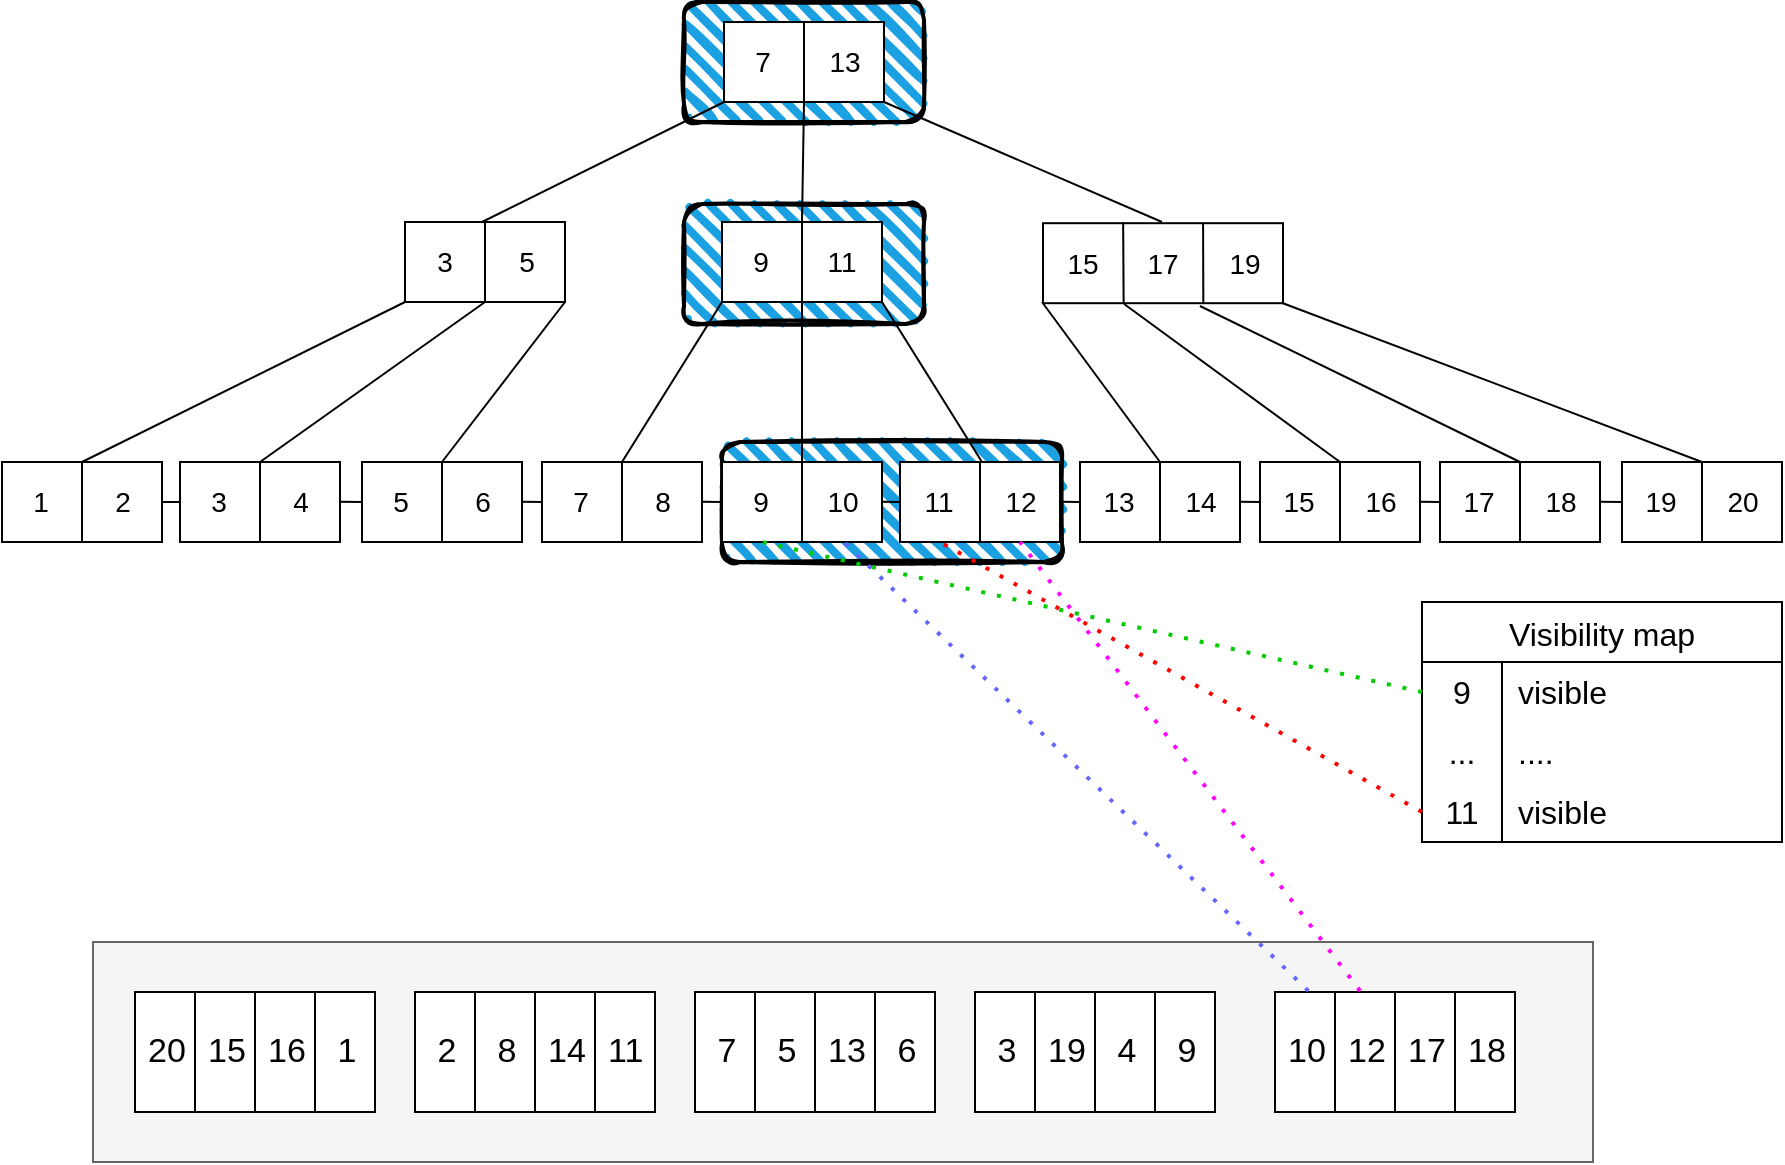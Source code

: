 <mxfile version="23.0.2" type="device">
  <diagram name="Page-1" id="0PHCMKjpyud3KAjEsfLB">
    <mxGraphModel dx="1188" dy="732" grid="1" gridSize="10" guides="1" tooltips="1" connect="1" arrows="1" fold="1" page="0" pageScale="1" pageWidth="827" pageHeight="1169" math="0" shadow="0">
      <root>
        <mxCell id="0" />
        <mxCell id="1" parent="0" />
        <mxCell id="bgvol3_OqY5FeR9LOVzj-3" value="" style="rounded=1;whiteSpace=wrap;html=1;strokeWidth=2;fillWeight=4;hachureGap=8;hachureAngle=45;fillColor=#1ba1e2;sketch=1;" vertex="1" parent="1">
          <mxGeometry x="360" y="250" width="170" height="60" as="geometry" />
        </mxCell>
        <mxCell id="bgvol3_OqY5FeR9LOVzj-2" value="" style="rounded=1;whiteSpace=wrap;html=1;strokeWidth=2;fillWeight=4;hachureGap=8;hachureAngle=45;fillColor=#1ba1e2;sketch=1;" vertex="1" parent="1">
          <mxGeometry x="341" y="131" width="120" height="60" as="geometry" />
        </mxCell>
        <mxCell id="bgvol3_OqY5FeR9LOVzj-1" value="" style="rounded=1;whiteSpace=wrap;html=1;strokeWidth=2;fillWeight=4;hachureGap=8;hachureAngle=45;fillColor=#1ba1e2;sketch=1;" vertex="1" parent="1">
          <mxGeometry x="341" y="30" width="120" height="60" as="geometry" />
        </mxCell>
        <mxCell id="qExTj2zVySwOXJWGo6M_-68" value="" style="rounded=0;whiteSpace=wrap;html=1;fillColor=#f5f5f5;fontColor=#333333;strokeColor=#666666;gradientColor=none;" parent="1" vertex="1">
          <mxGeometry x="45.5" y="500" width="750" height="110" as="geometry" />
        </mxCell>
        <mxCell id="qExTj2zVySwOXJWGo6M_-69" value="" style="rounded=0;whiteSpace=wrap;html=1;" parent="1" vertex="1">
          <mxGeometry x="66.5" y="525" width="120" height="60" as="geometry" />
        </mxCell>
        <mxCell id="qExTj2zVySwOXJWGo6M_-70" value="" style="endArrow=none;html=1;rounded=0;entryX=0.25;entryY=0;entryDx=0;entryDy=0;exitX=0.25;exitY=1;exitDx=0;exitDy=0;" parent="1" source="qExTj2zVySwOXJWGo6M_-69" target="qExTj2zVySwOXJWGo6M_-69" edge="1">
          <mxGeometry width="50" height="50" relative="1" as="geometry">
            <mxPoint x="326.5" y="555" as="sourcePoint" />
            <mxPoint x="376.5" y="505" as="targetPoint" />
          </mxGeometry>
        </mxCell>
        <mxCell id="qExTj2zVySwOXJWGo6M_-71" value="" style="endArrow=none;html=1;rounded=0;entryX=0.5;entryY=0;entryDx=0;entryDy=0;exitX=0.5;exitY=1;exitDx=0;exitDy=0;" parent="1" source="qExTj2zVySwOXJWGo6M_-69" target="qExTj2zVySwOXJWGo6M_-69" edge="1">
          <mxGeometry width="50" height="50" relative="1" as="geometry">
            <mxPoint x="106.5" y="595" as="sourcePoint" />
            <mxPoint x="106.5" y="535" as="targetPoint" />
            <Array as="points">
              <mxPoint x="126.5" y="555" />
            </Array>
          </mxGeometry>
        </mxCell>
        <mxCell id="qExTj2zVySwOXJWGo6M_-72" value="" style="endArrow=none;html=1;rounded=0;entryX=0.75;entryY=0;entryDx=0;entryDy=0;exitX=0.75;exitY=1;exitDx=0;exitDy=0;" parent="1" source="qExTj2zVySwOXJWGo6M_-69" target="qExTj2zVySwOXJWGo6M_-69" edge="1">
          <mxGeometry width="50" height="50" relative="1" as="geometry">
            <mxPoint x="326.5" y="555" as="sourcePoint" />
            <mxPoint x="376.5" y="505" as="targetPoint" />
          </mxGeometry>
        </mxCell>
        <mxCell id="qExTj2zVySwOXJWGo6M_-73" value="20" style="text;strokeColor=none;fillColor=none;align=left;verticalAlign=middle;spacingLeft=4;spacingRight=4;overflow=hidden;points=[[0,0.5],[1,0.5]];portConstraint=eastwest;rotatable=0;whiteSpace=wrap;html=1;fontSize=17;" parent="1" vertex="1">
          <mxGeometry x="66.5" y="530" width="30" height="50" as="geometry" />
        </mxCell>
        <mxCell id="qExTj2zVySwOXJWGo6M_-74" value="15" style="text;strokeColor=none;fillColor=none;align=left;verticalAlign=middle;spacingLeft=4;spacingRight=4;overflow=hidden;points=[[0,0.5],[1,0.5]];portConstraint=eastwest;rotatable=0;whiteSpace=wrap;html=1;fontSize=17;" parent="1" vertex="1">
          <mxGeometry x="96.5" y="530" width="30" height="50" as="geometry" />
        </mxCell>
        <mxCell id="qExTj2zVySwOXJWGo6M_-75" value="&lt;font style=&quot;font-size: 17px;&quot;&gt;16&lt;/font&gt;" style="text;strokeColor=none;fillColor=none;align=left;verticalAlign=middle;spacingLeft=4;spacingRight=4;overflow=hidden;points=[[0,0.5],[1,0.5]];portConstraint=eastwest;rotatable=0;whiteSpace=wrap;html=1;" parent="1" vertex="1">
          <mxGeometry x="126.5" y="530" width="30" height="50" as="geometry" />
        </mxCell>
        <mxCell id="qExTj2zVySwOXJWGo6M_-76" value="&amp;nbsp;1" style="text;strokeColor=none;fillColor=none;align=left;verticalAlign=middle;spacingLeft=4;spacingRight=4;overflow=hidden;points=[[0,0.5],[1,0.5]];portConstraint=eastwest;rotatable=0;whiteSpace=wrap;html=1;fontSize=17;" parent="1" vertex="1">
          <mxGeometry x="156.5" y="530" width="30" height="50" as="geometry" />
        </mxCell>
        <mxCell id="qExTj2zVySwOXJWGo6M_-77" value="" style="rounded=0;whiteSpace=wrap;html=1;" parent="1" vertex="1">
          <mxGeometry x="206.5" y="525" width="120" height="60" as="geometry" />
        </mxCell>
        <mxCell id="qExTj2zVySwOXJWGo6M_-78" value="" style="endArrow=none;html=1;rounded=0;entryX=0.25;entryY=0;entryDx=0;entryDy=0;exitX=0.25;exitY=1;exitDx=0;exitDy=0;" parent="1" source="qExTj2zVySwOXJWGo6M_-77" target="qExTj2zVySwOXJWGo6M_-77" edge="1">
          <mxGeometry width="50" height="50" relative="1" as="geometry">
            <mxPoint x="466.5" y="555" as="sourcePoint" />
            <mxPoint x="516.5" y="505" as="targetPoint" />
          </mxGeometry>
        </mxCell>
        <mxCell id="qExTj2zVySwOXJWGo6M_-79" value="" style="endArrow=none;html=1;rounded=0;entryX=0.5;entryY=0;entryDx=0;entryDy=0;exitX=0.5;exitY=1;exitDx=0;exitDy=0;" parent="1" source="qExTj2zVySwOXJWGo6M_-77" target="qExTj2zVySwOXJWGo6M_-77" edge="1">
          <mxGeometry width="50" height="50" relative="1" as="geometry">
            <mxPoint x="246.5" y="595" as="sourcePoint" />
            <mxPoint x="246.5" y="535" as="targetPoint" />
            <Array as="points">
              <mxPoint x="266.5" y="555" />
            </Array>
          </mxGeometry>
        </mxCell>
        <mxCell id="qExTj2zVySwOXJWGo6M_-80" value="" style="endArrow=none;html=1;rounded=0;entryX=0.75;entryY=0;entryDx=0;entryDy=0;exitX=0.75;exitY=1;exitDx=0;exitDy=0;" parent="1" source="qExTj2zVySwOXJWGo6M_-77" target="qExTj2zVySwOXJWGo6M_-77" edge="1">
          <mxGeometry width="50" height="50" relative="1" as="geometry">
            <mxPoint x="466.5" y="555" as="sourcePoint" />
            <mxPoint x="516.5" y="505" as="targetPoint" />
          </mxGeometry>
        </mxCell>
        <mxCell id="qExTj2zVySwOXJWGo6M_-81" value="&amp;nbsp;2" style="text;strokeColor=none;fillColor=none;align=left;verticalAlign=middle;spacingLeft=4;spacingRight=4;overflow=hidden;points=[[0,0.5],[1,0.5]];portConstraint=eastwest;rotatable=0;whiteSpace=wrap;html=1;fontSize=17;" parent="1" vertex="1">
          <mxGeometry x="206.5" y="530" width="30" height="50" as="geometry" />
        </mxCell>
        <mxCell id="qExTj2zVySwOXJWGo6M_-82" value="&amp;nbsp;8" style="text;strokeColor=none;fillColor=none;align=left;verticalAlign=middle;spacingLeft=4;spacingRight=4;overflow=hidden;points=[[0,0.5],[1,0.5]];portConstraint=eastwest;rotatable=0;whiteSpace=wrap;html=1;fontSize=17;" parent="1" vertex="1">
          <mxGeometry x="236.5" y="530" width="30" height="50" as="geometry" />
        </mxCell>
        <mxCell id="qExTj2zVySwOXJWGo6M_-83" value="&lt;font style=&quot;font-size: 17px;&quot;&gt;14&lt;/font&gt;" style="text;strokeColor=none;fillColor=none;align=left;verticalAlign=middle;spacingLeft=4;spacingRight=4;overflow=hidden;points=[[0,0.5],[1,0.5]];portConstraint=eastwest;rotatable=0;whiteSpace=wrap;html=1;" parent="1" vertex="1">
          <mxGeometry x="266.5" y="530" width="30" height="50" as="geometry" />
        </mxCell>
        <mxCell id="qExTj2zVySwOXJWGo6M_-84" value="11" style="text;align=left;verticalAlign=middle;spacingLeft=4;spacingRight=4;overflow=hidden;points=[[0,0.5],[1,0.5]];portConstraint=eastwest;rotatable=0;whiteSpace=wrap;html=1;fontSize=17;" parent="1" vertex="1">
          <mxGeometry x="296.5" y="530" width="30" height="50" as="geometry" />
        </mxCell>
        <mxCell id="qExTj2zVySwOXJWGo6M_-85" value="" style="rounded=0;whiteSpace=wrap;html=1;" parent="1" vertex="1">
          <mxGeometry x="346.5" y="525" width="120" height="60" as="geometry" />
        </mxCell>
        <mxCell id="qExTj2zVySwOXJWGo6M_-86" value="" style="endArrow=none;html=1;rounded=0;entryX=0.25;entryY=0;entryDx=0;entryDy=0;exitX=0.25;exitY=1;exitDx=0;exitDy=0;" parent="1" source="qExTj2zVySwOXJWGo6M_-85" target="qExTj2zVySwOXJWGo6M_-85" edge="1">
          <mxGeometry width="50" height="50" relative="1" as="geometry">
            <mxPoint x="606.5" y="555" as="sourcePoint" />
            <mxPoint x="656.5" y="505" as="targetPoint" />
          </mxGeometry>
        </mxCell>
        <mxCell id="qExTj2zVySwOXJWGo6M_-87" value="" style="endArrow=none;html=1;rounded=0;entryX=0.5;entryY=0;entryDx=0;entryDy=0;exitX=0.5;exitY=1;exitDx=0;exitDy=0;" parent="1" source="qExTj2zVySwOXJWGo6M_-85" target="qExTj2zVySwOXJWGo6M_-85" edge="1">
          <mxGeometry width="50" height="50" relative="1" as="geometry">
            <mxPoint x="386.5" y="595" as="sourcePoint" />
            <mxPoint x="386.5" y="535" as="targetPoint" />
            <Array as="points">
              <mxPoint x="406.5" y="555" />
            </Array>
          </mxGeometry>
        </mxCell>
        <mxCell id="qExTj2zVySwOXJWGo6M_-88" value="" style="endArrow=none;html=1;rounded=0;entryX=0.75;entryY=0;entryDx=0;entryDy=0;exitX=0.75;exitY=1;exitDx=0;exitDy=0;" parent="1" source="qExTj2zVySwOXJWGo6M_-85" target="qExTj2zVySwOXJWGo6M_-85" edge="1">
          <mxGeometry width="50" height="50" relative="1" as="geometry">
            <mxPoint x="606.5" y="555" as="sourcePoint" />
            <mxPoint x="656.5" y="505" as="targetPoint" />
          </mxGeometry>
        </mxCell>
        <mxCell id="qExTj2zVySwOXJWGo6M_-89" value="&amp;nbsp;7" style="text;strokeColor=none;fillColor=none;align=left;verticalAlign=middle;spacingLeft=4;spacingRight=4;overflow=hidden;points=[[0,0.5],[1,0.5]];portConstraint=eastwest;rotatable=0;whiteSpace=wrap;html=1;fontSize=17;" parent="1" vertex="1">
          <mxGeometry x="346.5" y="530" width="30" height="50" as="geometry" />
        </mxCell>
        <mxCell id="qExTj2zVySwOXJWGo6M_-90" value="&amp;nbsp;5" style="text;strokeColor=none;fillColor=none;align=left;verticalAlign=middle;spacingLeft=4;spacingRight=4;overflow=hidden;points=[[0,0.5],[1,0.5]];portConstraint=eastwest;rotatable=0;whiteSpace=wrap;html=1;fontSize=17;" parent="1" vertex="1">
          <mxGeometry x="376.5" y="530" width="30" height="50" as="geometry" />
        </mxCell>
        <mxCell id="qExTj2zVySwOXJWGo6M_-91" value="&lt;font style=&quot;font-size: 17px;&quot;&gt;13&lt;/font&gt;" style="text;strokeColor=none;fillColor=none;align=left;verticalAlign=middle;spacingLeft=4;spacingRight=4;overflow=hidden;points=[[0,0.5],[1,0.5]];portConstraint=eastwest;rotatable=0;whiteSpace=wrap;html=1;" parent="1" vertex="1">
          <mxGeometry x="406.5" y="530" width="30" height="50" as="geometry" />
        </mxCell>
        <mxCell id="qExTj2zVySwOXJWGo6M_-92" value="&amp;nbsp;6" style="text;strokeColor=none;fillColor=none;align=left;verticalAlign=middle;spacingLeft=4;spacingRight=4;overflow=hidden;points=[[0,0.5],[1,0.5]];portConstraint=eastwest;rotatable=0;whiteSpace=wrap;html=1;fontSize=17;" parent="1" vertex="1">
          <mxGeometry x="436.5" y="530" width="30" height="50" as="geometry" />
        </mxCell>
        <mxCell id="qExTj2zVySwOXJWGo6M_-93" value="" style="rounded=0;whiteSpace=wrap;html=1;" parent="1" vertex="1">
          <mxGeometry x="486.5" y="525" width="120" height="60" as="geometry" />
        </mxCell>
        <mxCell id="qExTj2zVySwOXJWGo6M_-94" value="" style="endArrow=none;html=1;rounded=0;entryX=0.25;entryY=0;entryDx=0;entryDy=0;exitX=0.25;exitY=1;exitDx=0;exitDy=0;" parent="1" source="qExTj2zVySwOXJWGo6M_-93" target="qExTj2zVySwOXJWGo6M_-93" edge="1">
          <mxGeometry width="50" height="50" relative="1" as="geometry">
            <mxPoint x="746.5" y="555" as="sourcePoint" />
            <mxPoint x="796.5" y="505" as="targetPoint" />
          </mxGeometry>
        </mxCell>
        <mxCell id="qExTj2zVySwOXJWGo6M_-95" value="" style="endArrow=none;html=1;rounded=0;entryX=0.5;entryY=0;entryDx=0;entryDy=0;exitX=0.5;exitY=1;exitDx=0;exitDy=0;" parent="1" source="qExTj2zVySwOXJWGo6M_-93" target="qExTj2zVySwOXJWGo6M_-93" edge="1">
          <mxGeometry width="50" height="50" relative="1" as="geometry">
            <mxPoint x="526.5" y="595" as="sourcePoint" />
            <mxPoint x="526.5" y="535" as="targetPoint" />
            <Array as="points">
              <mxPoint x="546.5" y="555" />
            </Array>
          </mxGeometry>
        </mxCell>
        <mxCell id="qExTj2zVySwOXJWGo6M_-96" value="" style="endArrow=none;html=1;rounded=0;entryX=0.75;entryY=0;entryDx=0;entryDy=0;exitX=0.75;exitY=1;exitDx=0;exitDy=0;" parent="1" source="qExTj2zVySwOXJWGo6M_-93" target="qExTj2zVySwOXJWGo6M_-93" edge="1">
          <mxGeometry width="50" height="50" relative="1" as="geometry">
            <mxPoint x="746.5" y="555" as="sourcePoint" />
            <mxPoint x="796.5" y="505" as="targetPoint" />
          </mxGeometry>
        </mxCell>
        <mxCell id="qExTj2zVySwOXJWGo6M_-97" value="&amp;nbsp;3" style="text;strokeColor=none;fillColor=none;align=left;verticalAlign=middle;spacingLeft=4;spacingRight=4;overflow=hidden;points=[[0,0.5],[1,0.5]];portConstraint=eastwest;rotatable=0;whiteSpace=wrap;html=1;fontSize=17;" parent="1" vertex="1">
          <mxGeometry x="486.5" y="530" width="30" height="50" as="geometry" />
        </mxCell>
        <mxCell id="qExTj2zVySwOXJWGo6M_-98" value="19" style="text;strokeColor=none;fillColor=none;align=left;verticalAlign=middle;spacingLeft=4;spacingRight=4;overflow=hidden;points=[[0,0.5],[1,0.5]];portConstraint=eastwest;rotatable=0;whiteSpace=wrap;html=1;fontSize=17;" parent="1" vertex="1">
          <mxGeometry x="516.5" y="530" width="30" height="50" as="geometry" />
        </mxCell>
        <mxCell id="qExTj2zVySwOXJWGo6M_-99" value="&lt;font style=&quot;font-size: 17px;&quot;&gt;&amp;nbsp;4&lt;/font&gt;" style="text;strokeColor=none;fillColor=none;align=left;verticalAlign=middle;spacingLeft=4;spacingRight=4;overflow=hidden;points=[[0,0.5],[1,0.5]];portConstraint=eastwest;rotatable=0;whiteSpace=wrap;html=1;" parent="1" vertex="1">
          <mxGeometry x="546.5" y="530" width="30" height="50" as="geometry" />
        </mxCell>
        <mxCell id="qExTj2zVySwOXJWGo6M_-100" value="&amp;nbsp;9" style="text;align=left;verticalAlign=middle;spacingLeft=4;spacingRight=4;overflow=hidden;points=[[0,0.5],[1,0.5]];portConstraint=eastwest;rotatable=0;whiteSpace=wrap;html=1;fontSize=17;" parent="1" vertex="1">
          <mxGeometry x="576.5" y="530" width="30" height="50" as="geometry" />
        </mxCell>
        <mxCell id="qExTj2zVySwOXJWGo6M_-101" value="" style="rounded=0;whiteSpace=wrap;html=1;" parent="1" vertex="1">
          <mxGeometry x="636.5" y="525" width="120" height="60" as="geometry" />
        </mxCell>
        <mxCell id="qExTj2zVySwOXJWGo6M_-102" value="" style="endArrow=none;html=1;rounded=0;entryX=0.25;entryY=0;entryDx=0;entryDy=0;exitX=0.25;exitY=1;exitDx=0;exitDy=0;" parent="1" source="qExTj2zVySwOXJWGo6M_-101" target="qExTj2zVySwOXJWGo6M_-101" edge="1">
          <mxGeometry width="50" height="50" relative="1" as="geometry">
            <mxPoint x="896.5" y="555" as="sourcePoint" />
            <mxPoint x="946.5" y="505" as="targetPoint" />
          </mxGeometry>
        </mxCell>
        <mxCell id="qExTj2zVySwOXJWGo6M_-103" value="" style="endArrow=none;html=1;rounded=0;entryX=0.5;entryY=0;entryDx=0;entryDy=0;exitX=0.5;exitY=1;exitDx=0;exitDy=0;" parent="1" source="qExTj2zVySwOXJWGo6M_-101" target="qExTj2zVySwOXJWGo6M_-101" edge="1">
          <mxGeometry width="50" height="50" relative="1" as="geometry">
            <mxPoint x="676.5" y="595" as="sourcePoint" />
            <mxPoint x="676.5" y="535" as="targetPoint" />
            <Array as="points">
              <mxPoint x="696.5" y="555" />
            </Array>
          </mxGeometry>
        </mxCell>
        <mxCell id="qExTj2zVySwOXJWGo6M_-104" value="" style="endArrow=none;html=1;rounded=0;entryX=0.75;entryY=0;entryDx=0;entryDy=0;exitX=0.75;exitY=1;exitDx=0;exitDy=0;" parent="1" source="qExTj2zVySwOXJWGo6M_-101" target="qExTj2zVySwOXJWGo6M_-101" edge="1">
          <mxGeometry width="50" height="50" relative="1" as="geometry">
            <mxPoint x="896.5" y="555" as="sourcePoint" />
            <mxPoint x="946.5" y="505" as="targetPoint" />
          </mxGeometry>
        </mxCell>
        <mxCell id="qExTj2zVySwOXJWGo6M_-105" value="10" style="text;align=left;verticalAlign=middle;spacingLeft=4;spacingRight=4;overflow=hidden;points=[[0,0.5],[1,0.5]];portConstraint=eastwest;rotatable=0;whiteSpace=wrap;html=1;fontSize=17;" parent="1" vertex="1">
          <mxGeometry x="636.5" y="530" width="30" height="50" as="geometry" />
        </mxCell>
        <mxCell id="qExTj2zVySwOXJWGo6M_-106" value="12" style="text;align=left;verticalAlign=middle;spacingLeft=4;spacingRight=4;overflow=hidden;points=[[0,0.5],[1,0.5]];portConstraint=eastwest;rotatable=0;whiteSpace=wrap;html=1;fontSize=17;" parent="1" vertex="1">
          <mxGeometry x="666.5" y="530" width="30" height="50" as="geometry" />
        </mxCell>
        <mxCell id="qExTj2zVySwOXJWGo6M_-107" value="&lt;font style=&quot;font-size: 17px;&quot;&gt;17&lt;/font&gt;" style="text;strokeColor=none;fillColor=none;align=left;verticalAlign=middle;spacingLeft=4;spacingRight=4;overflow=hidden;points=[[0,0.5],[1,0.5]];portConstraint=eastwest;rotatable=0;whiteSpace=wrap;html=1;" parent="1" vertex="1">
          <mxGeometry x="696.5" y="530" width="30" height="50" as="geometry" />
        </mxCell>
        <mxCell id="qExTj2zVySwOXJWGo6M_-108" value="18" style="text;strokeColor=none;fillColor=none;align=left;verticalAlign=middle;spacingLeft=4;spacingRight=4;overflow=hidden;points=[[0,0.5],[1,0.5]];portConstraint=eastwest;rotatable=0;whiteSpace=wrap;html=1;fontSize=17;" parent="1" vertex="1">
          <mxGeometry x="726.5" y="530" width="30" height="50" as="geometry" />
        </mxCell>
        <mxCell id="qExTj2zVySwOXJWGo6M_-195" value="" style="rounded=0;whiteSpace=wrap;html=1;strokeColor=default;align=center;verticalAlign=middle;fontFamily=Helvetica;fontSize=12;fontColor=default;fillColor=default;" parent="1" vertex="1">
          <mxGeometry x="361" y="40" width="80" height="40" as="geometry" />
        </mxCell>
        <mxCell id="qExTj2zVySwOXJWGo6M_-196" value="" style="endArrow=none;html=1;rounded=0;fontFamily=Helvetica;fontSize=12;fontColor=default;entryX=0.5;entryY=0;entryDx=0;entryDy=0;exitX=0.5;exitY=1;exitDx=0;exitDy=0;" parent="1" source="qExTj2zVySwOXJWGo6M_-195" target="qExTj2zVySwOXJWGo6M_-195" edge="1">
          <mxGeometry width="50" height="50" relative="1" as="geometry">
            <mxPoint x="261" y="290" as="sourcePoint" />
            <mxPoint x="311" y="240" as="targetPoint" />
          </mxGeometry>
        </mxCell>
        <mxCell id="qExTj2zVySwOXJWGo6M_-197" value="7" style="text;html=1;strokeColor=none;fillColor=none;align=center;verticalAlign=middle;whiteSpace=wrap;rounded=0;fontSize=14;fontFamily=Helvetica;fontColor=default;" parent="1" vertex="1">
          <mxGeometry x="361" y="45" width="39" height="30" as="geometry" />
        </mxCell>
        <mxCell id="qExTj2zVySwOXJWGo6M_-198" value="13" style="text;html=1;strokeColor=none;fillColor=none;align=center;verticalAlign=middle;whiteSpace=wrap;rounded=0;fontSize=14;fontFamily=Helvetica;fontColor=default;" parent="1" vertex="1">
          <mxGeometry x="402" y="45" width="39" height="30" as="geometry" />
        </mxCell>
        <mxCell id="qExTj2zVySwOXJWGo6M_-199" value="" style="rounded=0;whiteSpace=wrap;html=1;strokeColor=default;align=center;verticalAlign=middle;fontFamily=Helvetica;fontSize=12;fontColor=default;fillColor=default;" parent="1" vertex="1">
          <mxGeometry x="201.5" y="140" width="80" height="40" as="geometry" />
        </mxCell>
        <mxCell id="qExTj2zVySwOXJWGo6M_-200" value="" style="endArrow=none;html=1;rounded=0;fontFamily=Helvetica;fontSize=12;fontColor=default;entryX=0.5;entryY=0;entryDx=0;entryDy=0;exitX=0.5;exitY=1;exitDx=0;exitDy=0;" parent="1" source="qExTj2zVySwOXJWGo6M_-199" target="qExTj2zVySwOXJWGo6M_-199" edge="1">
          <mxGeometry width="50" height="50" relative="1" as="geometry">
            <mxPoint x="101.5" y="390" as="sourcePoint" />
            <mxPoint x="151.5" y="340" as="targetPoint" />
          </mxGeometry>
        </mxCell>
        <mxCell id="qExTj2zVySwOXJWGo6M_-201" value="3" style="text;html=1;strokeColor=none;fillColor=none;align=center;verticalAlign=middle;whiteSpace=wrap;rounded=0;fontSize=14;fontFamily=Helvetica;fontColor=default;" parent="1" vertex="1">
          <mxGeometry x="201.5" y="145" width="39" height="30" as="geometry" />
        </mxCell>
        <mxCell id="qExTj2zVySwOXJWGo6M_-202" value="5" style="text;html=1;strokeColor=none;fillColor=none;align=center;verticalAlign=middle;whiteSpace=wrap;rounded=0;fontSize=14;fontFamily=Helvetica;fontColor=default;" parent="1" vertex="1">
          <mxGeometry x="242.5" y="145" width="39" height="30" as="geometry" />
        </mxCell>
        <mxCell id="qExTj2zVySwOXJWGo6M_-203" value="" style="rounded=0;whiteSpace=wrap;html=1;strokeColor=default;align=center;verticalAlign=middle;fontFamily=Helvetica;fontSize=12;fontColor=default;fillColor=default;" parent="1" vertex="1">
          <mxGeometry x="360" y="140" width="80" height="40" as="geometry" />
        </mxCell>
        <mxCell id="qExTj2zVySwOXJWGo6M_-204" value="" style="endArrow=none;html=1;rounded=0;fontFamily=Helvetica;fontSize=12;fontColor=default;entryX=0.5;entryY=0;entryDx=0;entryDy=0;exitX=0.5;exitY=1;exitDx=0;exitDy=0;" parent="1" source="qExTj2zVySwOXJWGo6M_-203" target="qExTj2zVySwOXJWGo6M_-203" edge="1">
          <mxGeometry width="50" height="50" relative="1" as="geometry">
            <mxPoint x="260" y="390" as="sourcePoint" />
            <mxPoint x="310" y="340" as="targetPoint" />
          </mxGeometry>
        </mxCell>
        <mxCell id="qExTj2zVySwOXJWGo6M_-205" value="9" style="text;html=1;strokeColor=none;fillColor=none;align=center;verticalAlign=middle;whiteSpace=wrap;rounded=0;fontSize=14;fontFamily=Helvetica;fontColor=default;" parent="1" vertex="1">
          <mxGeometry x="360" y="145" width="39" height="30" as="geometry" />
        </mxCell>
        <mxCell id="qExTj2zVySwOXJWGo6M_-206" value="11" style="text;html=1;strokeColor=none;fillColor=none;align=center;verticalAlign=middle;whiteSpace=wrap;rounded=0;fontSize=14;fontFamily=Helvetica;fontColor=default;" parent="1" vertex="1">
          <mxGeometry x="398.5" y="145" width="41.5" height="30" as="geometry" />
        </mxCell>
        <mxCell id="qExTj2zVySwOXJWGo6M_-207" value="" style="rounded=0;whiteSpace=wrap;html=1;strokeColor=default;align=center;verticalAlign=middle;fontFamily=Helvetica;fontSize=12;fontColor=default;fillColor=default;" parent="1" vertex="1">
          <mxGeometry x="520.5" y="140.6" width="120" height="40" as="geometry" />
        </mxCell>
        <mxCell id="qExTj2zVySwOXJWGo6M_-208" value="" style="endArrow=none;html=1;rounded=0;fontFamily=Helvetica;fontSize=12;fontColor=default;exitX=0.336;exitY=0.997;exitDx=0;exitDy=0;exitPerimeter=0;entryX=0.334;entryY=-0.015;entryDx=0;entryDy=0;entryPerimeter=0;" parent="1" source="qExTj2zVySwOXJWGo6M_-207" target="qExTj2zVySwOXJWGo6M_-207" edge="1">
          <mxGeometry width="50" height="50" relative="1" as="geometry">
            <mxPoint x="570.5" y="140.6" as="sourcePoint" />
            <mxPoint x="559.5" y="140.6" as="targetPoint" />
            <Array as="points" />
          </mxGeometry>
        </mxCell>
        <mxCell id="qExTj2zVySwOXJWGo6M_-209" value="" style="endArrow=none;html=1;rounded=0;fontFamily=Helvetica;fontSize=12;fontColor=default;entryX=0.667;entryY=0;entryDx=0;entryDy=0;entryPerimeter=0;exitX=0.668;exitY=0.991;exitDx=0;exitDy=0;exitPerimeter=0;" parent="1" source="qExTj2zVySwOXJWGo6M_-207" target="qExTj2zVySwOXJWGo6M_-207" edge="1">
          <mxGeometry width="50" height="50" relative="1" as="geometry">
            <mxPoint x="430.5" y="350.6" as="sourcePoint" />
            <mxPoint x="480.5" y="300.6" as="targetPoint" />
          </mxGeometry>
        </mxCell>
        <mxCell id="qExTj2zVySwOXJWGo6M_-210" value="15" style="text;html=1;strokeColor=none;fillColor=none;align=center;verticalAlign=middle;whiteSpace=wrap;rounded=0;fontSize=14;fontFamily=Helvetica;fontColor=default;" parent="1" vertex="1">
          <mxGeometry x="520.5" y="145.6" width="39" height="30" as="geometry" />
        </mxCell>
        <mxCell id="qExTj2zVySwOXJWGo6M_-211" value="17" style="text;html=1;strokeColor=none;fillColor=none;align=center;verticalAlign=middle;whiteSpace=wrap;rounded=0;fontSize=14;fontFamily=Helvetica;fontColor=default;" parent="1" vertex="1">
          <mxGeometry x="561" y="145.6" width="39" height="30" as="geometry" />
        </mxCell>
        <mxCell id="qExTj2zVySwOXJWGo6M_-212" value="19" style="text;html=1;strokeColor=none;fillColor=none;align=center;verticalAlign=middle;whiteSpace=wrap;rounded=0;fontSize=14;fontFamily=Helvetica;fontColor=default;" parent="1" vertex="1">
          <mxGeometry x="601.5" y="145.6" width="39" height="30" as="geometry" />
        </mxCell>
        <mxCell id="qExTj2zVySwOXJWGo6M_-213" value="" style="rounded=0;whiteSpace=wrap;html=1;strokeColor=default;align=center;verticalAlign=middle;fontFamily=Helvetica;fontSize=12;fontColor=default;fillColor=default;" parent="1" vertex="1">
          <mxGeometry y="260" width="80" height="40" as="geometry" />
        </mxCell>
        <mxCell id="qExTj2zVySwOXJWGo6M_-214" value="" style="endArrow=none;html=1;rounded=0;fontFamily=Helvetica;fontSize=12;fontColor=default;entryX=0.5;entryY=0;entryDx=0;entryDy=0;exitX=0.5;exitY=1;exitDx=0;exitDy=0;" parent="1" source="qExTj2zVySwOXJWGo6M_-213" target="qExTj2zVySwOXJWGo6M_-213" edge="1">
          <mxGeometry width="50" height="50" relative="1" as="geometry">
            <mxPoint x="-100" y="510" as="sourcePoint" />
            <mxPoint x="-50" y="460" as="targetPoint" />
          </mxGeometry>
        </mxCell>
        <mxCell id="qExTj2zVySwOXJWGo6M_-215" value="1" style="text;html=1;strokeColor=none;fillColor=none;align=center;verticalAlign=middle;whiteSpace=wrap;rounded=0;fontSize=14;fontFamily=Helvetica;fontColor=default;" parent="1" vertex="1">
          <mxGeometry y="265" width="39" height="30" as="geometry" />
        </mxCell>
        <mxCell id="qExTj2zVySwOXJWGo6M_-216" value="2" style="text;html=1;strokeColor=none;fillColor=none;align=center;verticalAlign=middle;whiteSpace=wrap;rounded=0;fontSize=14;fontFamily=Helvetica;fontColor=default;" parent="1" vertex="1">
          <mxGeometry x="41" y="265" width="39" height="30" as="geometry" />
        </mxCell>
        <mxCell id="qExTj2zVySwOXJWGo6M_-217" value="" style="rounded=0;whiteSpace=wrap;html=1;strokeColor=default;align=center;verticalAlign=middle;fontFamily=Helvetica;fontSize=12;fontColor=default;fillColor=default;" parent="1" vertex="1">
          <mxGeometry x="89" y="260" width="80" height="40" as="geometry" />
        </mxCell>
        <mxCell id="qExTj2zVySwOXJWGo6M_-218" value="" style="endArrow=none;html=1;rounded=0;fontFamily=Helvetica;fontSize=12;fontColor=default;entryX=0.5;entryY=0;entryDx=0;entryDy=0;exitX=0.5;exitY=1;exitDx=0;exitDy=0;" parent="1" source="qExTj2zVySwOXJWGo6M_-217" target="qExTj2zVySwOXJWGo6M_-217" edge="1">
          <mxGeometry width="50" height="50" relative="1" as="geometry">
            <mxPoint x="-11" y="510" as="sourcePoint" />
            <mxPoint x="39" y="460" as="targetPoint" />
          </mxGeometry>
        </mxCell>
        <mxCell id="qExTj2zVySwOXJWGo6M_-219" value="3" style="text;html=1;strokeColor=none;fillColor=none;align=center;verticalAlign=middle;whiteSpace=wrap;rounded=0;fontSize=14;fontFamily=Helvetica;fontColor=default;" parent="1" vertex="1">
          <mxGeometry x="89" y="265" width="39" height="30" as="geometry" />
        </mxCell>
        <mxCell id="qExTj2zVySwOXJWGo6M_-220" value="4" style="text;html=1;strokeColor=none;fillColor=none;align=center;verticalAlign=middle;whiteSpace=wrap;rounded=0;fontSize=14;fontFamily=Helvetica;fontColor=default;" parent="1" vertex="1">
          <mxGeometry x="130" y="265" width="39" height="30" as="geometry" />
        </mxCell>
        <mxCell id="qExTj2zVySwOXJWGo6M_-221" value="" style="rounded=0;whiteSpace=wrap;html=1;strokeColor=default;align=center;verticalAlign=middle;fontFamily=Helvetica;fontSize=12;fontColor=default;fillColor=default;" parent="1" vertex="1">
          <mxGeometry x="180" y="260" width="80" height="40" as="geometry" />
        </mxCell>
        <mxCell id="qExTj2zVySwOXJWGo6M_-222" value="" style="endArrow=none;html=1;rounded=0;fontFamily=Helvetica;fontSize=12;fontColor=default;entryX=0.5;entryY=0;entryDx=0;entryDy=0;exitX=0.5;exitY=1;exitDx=0;exitDy=0;" parent="1" source="qExTj2zVySwOXJWGo6M_-221" target="qExTj2zVySwOXJWGo6M_-221" edge="1">
          <mxGeometry width="50" height="50" relative="1" as="geometry">
            <mxPoint x="80" y="510" as="sourcePoint" />
            <mxPoint x="130" y="460" as="targetPoint" />
          </mxGeometry>
        </mxCell>
        <mxCell id="qExTj2zVySwOXJWGo6M_-223" value="5" style="text;html=1;strokeColor=none;fillColor=none;align=center;verticalAlign=middle;whiteSpace=wrap;rounded=0;fontSize=14;fontFamily=Helvetica;fontColor=default;" parent="1" vertex="1">
          <mxGeometry x="180" y="265" width="39" height="30" as="geometry" />
        </mxCell>
        <mxCell id="qExTj2zVySwOXJWGo6M_-224" value="6" style="text;html=1;strokeColor=none;fillColor=none;align=center;verticalAlign=middle;whiteSpace=wrap;rounded=0;fontSize=14;fontFamily=Helvetica;fontColor=default;" parent="1" vertex="1">
          <mxGeometry x="221" y="265" width="39" height="30" as="geometry" />
        </mxCell>
        <mxCell id="qExTj2zVySwOXJWGo6M_-225" value="" style="rounded=0;whiteSpace=wrap;html=1;strokeColor=default;align=center;verticalAlign=middle;fontFamily=Helvetica;fontSize=12;fontColor=default;fillColor=default;" parent="1" vertex="1">
          <mxGeometry x="270" y="260" width="80" height="40" as="geometry" />
        </mxCell>
        <mxCell id="qExTj2zVySwOXJWGo6M_-226" value="" style="endArrow=none;html=1;rounded=0;fontFamily=Helvetica;fontSize=12;fontColor=default;entryX=0.5;entryY=0;entryDx=0;entryDy=0;exitX=0.5;exitY=1;exitDx=0;exitDy=0;" parent="1" source="qExTj2zVySwOXJWGo6M_-225" target="qExTj2zVySwOXJWGo6M_-225" edge="1">
          <mxGeometry width="50" height="50" relative="1" as="geometry">
            <mxPoint x="170" y="510" as="sourcePoint" />
            <mxPoint x="220" y="460" as="targetPoint" />
          </mxGeometry>
        </mxCell>
        <mxCell id="qExTj2zVySwOXJWGo6M_-227" value="7" style="text;html=1;strokeColor=none;fillColor=none;align=center;verticalAlign=middle;whiteSpace=wrap;rounded=0;fontSize=14;fontFamily=Helvetica;fontColor=default;" parent="1" vertex="1">
          <mxGeometry x="270" y="265" width="39" height="30" as="geometry" />
        </mxCell>
        <mxCell id="qExTj2zVySwOXJWGo6M_-228" value="8" style="text;html=1;strokeColor=none;fillColor=none;align=center;verticalAlign=middle;whiteSpace=wrap;rounded=0;fontSize=14;fontFamily=Helvetica;fontColor=default;" parent="1" vertex="1">
          <mxGeometry x="311" y="265" width="39" height="30" as="geometry" />
        </mxCell>
        <mxCell id="qExTj2zVySwOXJWGo6M_-229" value="" style="rounded=0;whiteSpace=wrap;html=1;strokeColor=default;align=center;verticalAlign=middle;fontFamily=Helvetica;fontSize=12;fontColor=default;fillColor=default;" parent="1" vertex="1">
          <mxGeometry x="360" y="260" width="80" height="40" as="geometry" />
        </mxCell>
        <mxCell id="qExTj2zVySwOXJWGo6M_-230" value="" style="endArrow=none;html=1;rounded=0;fontFamily=Helvetica;fontSize=12;fontColor=default;entryX=0.5;entryY=0;entryDx=0;entryDy=0;exitX=0.5;exitY=1;exitDx=0;exitDy=0;" parent="1" source="qExTj2zVySwOXJWGo6M_-229" target="qExTj2zVySwOXJWGo6M_-229" edge="1">
          <mxGeometry width="50" height="50" relative="1" as="geometry">
            <mxPoint x="260" y="510" as="sourcePoint" />
            <mxPoint x="310" y="460" as="targetPoint" />
          </mxGeometry>
        </mxCell>
        <mxCell id="qExTj2zVySwOXJWGo6M_-231" value="9" style="text;html=1;strokeColor=none;fillColor=none;align=center;verticalAlign=middle;whiteSpace=wrap;rounded=0;fontSize=14;fontFamily=Helvetica;fontColor=default;" parent="1" vertex="1">
          <mxGeometry x="360" y="265" width="39" height="30" as="geometry" />
        </mxCell>
        <mxCell id="qExTj2zVySwOXJWGo6M_-232" value="10" style="text;html=1;strokeColor=none;fillColor=none;align=center;verticalAlign=middle;whiteSpace=wrap;rounded=0;fontSize=14;fontFamily=Helvetica;fontColor=default;" parent="1" vertex="1">
          <mxGeometry x="401" y="265" width="39" height="30" as="geometry" />
        </mxCell>
        <mxCell id="qExTj2zVySwOXJWGo6M_-234" value="" style="rounded=0;whiteSpace=wrap;html=1;strokeColor=default;align=center;verticalAlign=middle;fontFamily=Helvetica;fontSize=12;fontColor=default;fillColor=default;" parent="1" vertex="1">
          <mxGeometry x="449" y="260" width="80" height="40" as="geometry" />
        </mxCell>
        <mxCell id="qExTj2zVySwOXJWGo6M_-235" value="" style="endArrow=none;html=1;rounded=0;fontFamily=Helvetica;fontSize=12;fontColor=default;entryX=0.5;entryY=0;entryDx=0;entryDy=0;exitX=0.5;exitY=1;exitDx=0;exitDy=0;" parent="1" source="qExTj2zVySwOXJWGo6M_-234" target="qExTj2zVySwOXJWGo6M_-234" edge="1">
          <mxGeometry width="50" height="50" relative="1" as="geometry">
            <mxPoint x="349" y="510" as="sourcePoint" />
            <mxPoint x="399" y="460" as="targetPoint" />
          </mxGeometry>
        </mxCell>
        <mxCell id="qExTj2zVySwOXJWGo6M_-236" value="11" style="text;html=1;strokeColor=none;fillColor=none;align=center;verticalAlign=middle;whiteSpace=wrap;rounded=0;fontSize=14;fontFamily=Helvetica;fontColor=default;" parent="1" vertex="1">
          <mxGeometry x="449" y="265" width="39" height="30" as="geometry" />
        </mxCell>
        <mxCell id="qExTj2zVySwOXJWGo6M_-237" value="12" style="text;html=1;strokeColor=none;fillColor=none;align=center;verticalAlign=middle;whiteSpace=wrap;rounded=0;fontSize=14;fontFamily=Helvetica;fontColor=default;" parent="1" vertex="1">
          <mxGeometry x="490" y="265" width="39" height="30" as="geometry" />
        </mxCell>
        <mxCell id="qExTj2zVySwOXJWGo6M_-239" value="" style="rounded=0;whiteSpace=wrap;html=1;strokeColor=default;align=center;verticalAlign=middle;fontFamily=Helvetica;fontSize=12;fontColor=default;fillColor=default;" parent="1" vertex="1">
          <mxGeometry x="539" y="260" width="80" height="40" as="geometry" />
        </mxCell>
        <mxCell id="qExTj2zVySwOXJWGo6M_-240" value="" style="endArrow=none;html=1;rounded=0;fontFamily=Helvetica;fontSize=12;fontColor=default;entryX=0.5;entryY=0;entryDx=0;entryDy=0;exitX=0.5;exitY=1;exitDx=0;exitDy=0;" parent="1" source="qExTj2zVySwOXJWGo6M_-239" target="qExTj2zVySwOXJWGo6M_-239" edge="1">
          <mxGeometry width="50" height="50" relative="1" as="geometry">
            <mxPoint x="439" y="510" as="sourcePoint" />
            <mxPoint x="489" y="460" as="targetPoint" />
          </mxGeometry>
        </mxCell>
        <mxCell id="qExTj2zVySwOXJWGo6M_-241" value="13" style="text;html=1;strokeColor=none;fillColor=none;align=center;verticalAlign=middle;whiteSpace=wrap;rounded=0;fontSize=14;fontFamily=Helvetica;fontColor=default;" parent="1" vertex="1">
          <mxGeometry x="539" y="265" width="39" height="30" as="geometry" />
        </mxCell>
        <mxCell id="qExTj2zVySwOXJWGo6M_-242" value="14" style="text;html=1;strokeColor=none;fillColor=none;align=center;verticalAlign=middle;whiteSpace=wrap;rounded=0;fontSize=14;fontFamily=Helvetica;fontColor=default;" parent="1" vertex="1">
          <mxGeometry x="580" y="265" width="39" height="30" as="geometry" />
        </mxCell>
        <mxCell id="qExTj2zVySwOXJWGo6M_-243" value="" style="rounded=0;whiteSpace=wrap;html=1;strokeColor=default;align=center;verticalAlign=middle;fontFamily=Helvetica;fontSize=12;fontColor=default;fillColor=default;" parent="1" vertex="1">
          <mxGeometry x="629" y="260" width="80" height="40" as="geometry" />
        </mxCell>
        <mxCell id="qExTj2zVySwOXJWGo6M_-244" value="" style="endArrow=none;html=1;rounded=0;fontFamily=Helvetica;fontSize=12;fontColor=default;entryX=0.5;entryY=0;entryDx=0;entryDy=0;exitX=0.5;exitY=1;exitDx=0;exitDy=0;" parent="1" source="qExTj2zVySwOXJWGo6M_-243" target="qExTj2zVySwOXJWGo6M_-243" edge="1">
          <mxGeometry width="50" height="50" relative="1" as="geometry">
            <mxPoint x="529" y="510" as="sourcePoint" />
            <mxPoint x="579" y="460" as="targetPoint" />
          </mxGeometry>
        </mxCell>
        <mxCell id="qExTj2zVySwOXJWGo6M_-245" value="15" style="text;html=1;strokeColor=none;fillColor=none;align=center;verticalAlign=middle;whiteSpace=wrap;rounded=0;fontSize=14;fontFamily=Helvetica;fontColor=default;" parent="1" vertex="1">
          <mxGeometry x="629" y="265" width="39" height="30" as="geometry" />
        </mxCell>
        <mxCell id="qExTj2zVySwOXJWGo6M_-246" value="16" style="text;html=1;strokeColor=none;fillColor=none;align=center;verticalAlign=middle;whiteSpace=wrap;rounded=0;fontSize=14;fontFamily=Helvetica;fontColor=default;" parent="1" vertex="1">
          <mxGeometry x="670" y="265" width="39" height="30" as="geometry" />
        </mxCell>
        <mxCell id="qExTj2zVySwOXJWGo6M_-247" value="" style="rounded=0;whiteSpace=wrap;html=1;strokeColor=default;align=center;verticalAlign=middle;fontFamily=Helvetica;fontSize=12;fontColor=default;fillColor=default;" parent="1" vertex="1">
          <mxGeometry x="719" y="260" width="80" height="40" as="geometry" />
        </mxCell>
        <mxCell id="qExTj2zVySwOXJWGo6M_-248" value="" style="endArrow=none;html=1;rounded=0;fontFamily=Helvetica;fontSize=12;fontColor=default;entryX=0.5;entryY=0;entryDx=0;entryDy=0;exitX=0.5;exitY=1;exitDx=0;exitDy=0;" parent="1" source="qExTj2zVySwOXJWGo6M_-247" target="qExTj2zVySwOXJWGo6M_-247" edge="1">
          <mxGeometry width="50" height="50" relative="1" as="geometry">
            <mxPoint x="619" y="510" as="sourcePoint" />
            <mxPoint x="669" y="460" as="targetPoint" />
          </mxGeometry>
        </mxCell>
        <mxCell id="qExTj2zVySwOXJWGo6M_-249" value="17" style="text;html=1;strokeColor=none;fillColor=none;align=center;verticalAlign=middle;whiteSpace=wrap;rounded=0;fontSize=14;fontFamily=Helvetica;fontColor=default;" parent="1" vertex="1">
          <mxGeometry x="719" y="265" width="39" height="30" as="geometry" />
        </mxCell>
        <mxCell id="qExTj2zVySwOXJWGo6M_-250" value="18" style="text;html=1;strokeColor=none;fillColor=none;align=center;verticalAlign=middle;whiteSpace=wrap;rounded=0;fontSize=14;fontFamily=Helvetica;fontColor=default;" parent="1" vertex="1">
          <mxGeometry x="760" y="265" width="39" height="30" as="geometry" />
        </mxCell>
        <mxCell id="qExTj2zVySwOXJWGo6M_-251" value="" style="endArrow=none;html=1;rounded=0;fontFamily=Helvetica;fontSize=12;fontColor=default;entryX=0;entryY=1;entryDx=0;entryDy=0;" parent="1" target="qExTj2zVySwOXJWGo6M_-199" edge="1">
          <mxGeometry width="50" height="50" relative="1" as="geometry">
            <mxPoint x="40" y="260" as="sourcePoint" />
            <mxPoint x="430" y="210" as="targetPoint" />
          </mxGeometry>
        </mxCell>
        <mxCell id="qExTj2zVySwOXJWGo6M_-252" value="" style="endArrow=none;html=1;rounded=0;fontFamily=Helvetica;fontSize=12;fontColor=default;entryX=0.5;entryY=1;entryDx=0;entryDy=0;exitX=0.5;exitY=0;exitDx=0;exitDy=0;" parent="1" source="qExTj2zVySwOXJWGo6M_-217" target="qExTj2zVySwOXJWGo6M_-199" edge="1">
          <mxGeometry width="50" height="50" relative="1" as="geometry">
            <mxPoint x="380" y="260" as="sourcePoint" />
            <mxPoint x="430" y="210" as="targetPoint" />
          </mxGeometry>
        </mxCell>
        <mxCell id="qExTj2zVySwOXJWGo6M_-253" value="" style="endArrow=none;html=1;rounded=0;fontFamily=Helvetica;fontSize=12;fontColor=default;entryX=1;entryY=1;entryDx=0;entryDy=0;exitX=0.5;exitY=0;exitDx=0;exitDy=0;" parent="1" source="qExTj2zVySwOXJWGo6M_-221" target="qExTj2zVySwOXJWGo6M_-199" edge="1">
          <mxGeometry width="50" height="50" relative="1" as="geometry">
            <mxPoint x="380" y="260" as="sourcePoint" />
            <mxPoint x="430" y="210" as="targetPoint" />
          </mxGeometry>
        </mxCell>
        <mxCell id="qExTj2zVySwOXJWGo6M_-254" value="" style="endArrow=none;html=1;rounded=0;fontFamily=Helvetica;fontSize=12;fontColor=default;entryX=0;entryY=1;entryDx=0;entryDy=0;exitX=0.5;exitY=0;exitDx=0;exitDy=0;" parent="1" source="qExTj2zVySwOXJWGo6M_-225" target="qExTj2zVySwOXJWGo6M_-203" edge="1">
          <mxGeometry width="50" height="50" relative="1" as="geometry">
            <mxPoint x="380" y="260" as="sourcePoint" />
            <mxPoint x="430" y="210" as="targetPoint" />
          </mxGeometry>
        </mxCell>
        <mxCell id="qExTj2zVySwOXJWGo6M_-255" value="" style="endArrow=none;html=1;rounded=0;fontFamily=Helvetica;fontSize=12;fontColor=default;" parent="1" edge="1">
          <mxGeometry width="50" height="50" relative="1" as="geometry">
            <mxPoint x="400" y="260" as="sourcePoint" />
            <mxPoint x="400" y="180" as="targetPoint" />
          </mxGeometry>
        </mxCell>
        <mxCell id="qExTj2zVySwOXJWGo6M_-256" value="" style="endArrow=none;html=1;rounded=0;fontFamily=Helvetica;fontSize=12;fontColor=default;entryX=1;entryY=1;entryDx=0;entryDy=0;" parent="1" target="qExTj2zVySwOXJWGo6M_-203" edge="1">
          <mxGeometry width="50" height="50" relative="1" as="geometry">
            <mxPoint x="490" y="260" as="sourcePoint" />
            <mxPoint x="430" y="210" as="targetPoint" />
          </mxGeometry>
        </mxCell>
        <mxCell id="qExTj2zVySwOXJWGo6M_-257" value="" style="endArrow=none;html=1;rounded=0;fontFamily=Helvetica;fontSize=12;fontColor=default;exitX=0.5;exitY=0;exitDx=0;exitDy=0;" parent="1" source="qExTj2zVySwOXJWGo6M_-239" edge="1">
          <mxGeometry width="50" height="50" relative="1" as="geometry">
            <mxPoint x="380" y="260" as="sourcePoint" />
            <mxPoint x="520" y="180" as="targetPoint" />
          </mxGeometry>
        </mxCell>
        <mxCell id="qExTj2zVySwOXJWGo6M_-258" value="" style="endArrow=none;html=1;rounded=0;fontFamily=Helvetica;fontSize=12;fontColor=default;entryX=0.338;entryY=1.01;entryDx=0;entryDy=0;entryPerimeter=0;exitX=0.5;exitY=0;exitDx=0;exitDy=0;" parent="1" source="qExTj2zVySwOXJWGo6M_-243" target="qExTj2zVySwOXJWGo6M_-207" edge="1">
          <mxGeometry width="50" height="50" relative="1" as="geometry">
            <mxPoint x="380" y="260" as="sourcePoint" />
            <mxPoint x="430" y="210" as="targetPoint" />
          </mxGeometry>
        </mxCell>
        <mxCell id="qExTj2zVySwOXJWGo6M_-259" value="" style="endArrow=none;html=1;rounded=0;fontFamily=Helvetica;fontSize=12;fontColor=default;entryX=0.654;entryY=1.035;entryDx=0;entryDy=0;entryPerimeter=0;exitX=0.5;exitY=0;exitDx=0;exitDy=0;" parent="1" source="qExTj2zVySwOXJWGo6M_-247" target="qExTj2zVySwOXJWGo6M_-207" edge="1">
          <mxGeometry width="50" height="50" relative="1" as="geometry">
            <mxPoint x="380" y="260" as="sourcePoint" />
            <mxPoint x="430" y="210" as="targetPoint" />
          </mxGeometry>
        </mxCell>
        <mxCell id="qExTj2zVySwOXJWGo6M_-260" value="" style="endArrow=none;html=1;rounded=0;fontFamily=Helvetica;fontSize=12;fontColor=default;entryX=0;entryY=1;entryDx=0;entryDy=0;" parent="1" target="qExTj2zVySwOXJWGo6M_-195" edge="1">
          <mxGeometry width="50" height="50" relative="1" as="geometry">
            <mxPoint x="240" y="140" as="sourcePoint" />
            <mxPoint x="430" y="210" as="targetPoint" />
          </mxGeometry>
        </mxCell>
        <mxCell id="qExTj2zVySwOXJWGo6M_-261" value="" style="endArrow=none;html=1;rounded=0;fontFamily=Helvetica;fontSize=12;fontColor=default;entryX=0.5;entryY=1;entryDx=0;entryDy=0;" parent="1" target="qExTj2zVySwOXJWGo6M_-195" edge="1">
          <mxGeometry width="50" height="50" relative="1" as="geometry">
            <mxPoint x="400" y="140" as="sourcePoint" />
            <mxPoint x="430" y="210" as="targetPoint" />
          </mxGeometry>
        </mxCell>
        <mxCell id="qExTj2zVySwOXJWGo6M_-262" value="" style="endArrow=none;html=1;rounded=0;fontFamily=Helvetica;fontSize=12;fontColor=default;entryX=1;entryY=1;entryDx=0;entryDy=0;" parent="1" target="qExTj2zVySwOXJWGo6M_-195" edge="1">
          <mxGeometry width="50" height="50" relative="1" as="geometry">
            <mxPoint x="580" y="140" as="sourcePoint" />
            <mxPoint x="411" y="90" as="targetPoint" />
          </mxGeometry>
        </mxCell>
        <mxCell id="qExTj2zVySwOXJWGo6M_-263" value="" style="rounded=0;whiteSpace=wrap;html=1;strokeColor=default;align=center;verticalAlign=middle;fontFamily=Helvetica;fontSize=12;fontColor=default;fillColor=default;" parent="1" vertex="1">
          <mxGeometry x="810" y="260" width="80" height="40" as="geometry" />
        </mxCell>
        <mxCell id="qExTj2zVySwOXJWGo6M_-264" value="" style="endArrow=none;html=1;rounded=0;fontFamily=Helvetica;fontSize=12;fontColor=default;entryX=0.5;entryY=0;entryDx=0;entryDy=0;exitX=0.5;exitY=1;exitDx=0;exitDy=0;" parent="1" source="qExTj2zVySwOXJWGo6M_-263" target="qExTj2zVySwOXJWGo6M_-263" edge="1">
          <mxGeometry width="50" height="50" relative="1" as="geometry">
            <mxPoint x="710" y="510" as="sourcePoint" />
            <mxPoint x="760" y="460" as="targetPoint" />
          </mxGeometry>
        </mxCell>
        <mxCell id="qExTj2zVySwOXJWGo6M_-265" value="19" style="text;html=1;strokeColor=none;fillColor=none;align=center;verticalAlign=middle;whiteSpace=wrap;rounded=0;fontSize=14;fontFamily=Helvetica;fontColor=default;" parent="1" vertex="1">
          <mxGeometry x="810" y="265" width="39" height="30" as="geometry" />
        </mxCell>
        <mxCell id="qExTj2zVySwOXJWGo6M_-266" value="20" style="text;html=1;strokeColor=none;fillColor=none;align=center;verticalAlign=middle;whiteSpace=wrap;rounded=0;fontSize=14;fontFamily=Helvetica;fontColor=default;" parent="1" vertex="1">
          <mxGeometry x="851" y="265" width="39" height="30" as="geometry" />
        </mxCell>
        <mxCell id="qExTj2zVySwOXJWGo6M_-267" value="" style="endArrow=none;html=1;rounded=0;fontFamily=Helvetica;fontSize=12;fontColor=default;entryX=1;entryY=1;entryDx=0;entryDy=0;" parent="1" target="qExTj2zVySwOXJWGo6M_-207" edge="1">
          <mxGeometry width="50" height="50" relative="1" as="geometry">
            <mxPoint x="850" y="260" as="sourcePoint" />
            <mxPoint x="420" y="270" as="targetPoint" />
          </mxGeometry>
        </mxCell>
        <mxCell id="qExTj2zVySwOXJWGo6M_-268" value="" style="endArrow=none;html=1;rounded=0;fontFamily=Helvetica;fontSize=12;fontColor=default;exitX=1;exitY=0.5;exitDx=0;exitDy=0;" parent="1" target="qExTj2zVySwOXJWGo6M_-219" edge="1">
          <mxGeometry width="50" height="50" relative="1" as="geometry">
            <mxPoint x="80.0" y="280" as="sourcePoint" />
            <mxPoint x="90" y="280" as="targetPoint" />
          </mxGeometry>
        </mxCell>
        <mxCell id="qExTj2zVySwOXJWGo6M_-270" value="" style="endArrow=none;html=1;rounded=0;fontFamily=Helvetica;fontSize=12;fontColor=default;exitX=1;exitY=0.5;exitDx=0;exitDy=0;entryX=0;entryY=0.5;entryDx=0;entryDy=0;" parent="1" target="qExTj2zVySwOXJWGo6M_-223" edge="1">
          <mxGeometry width="50" height="50" relative="1" as="geometry">
            <mxPoint x="169.0" y="279.92" as="sourcePoint" />
            <mxPoint x="178" y="279.92" as="targetPoint" />
          </mxGeometry>
        </mxCell>
        <mxCell id="qExTj2zVySwOXJWGo6M_-272" value="" style="endArrow=none;html=1;rounded=0;fontFamily=Helvetica;fontSize=12;fontColor=default;exitX=1;exitY=0.5;exitDx=0;exitDy=0;" parent="1" edge="1">
          <mxGeometry width="50" height="50" relative="1" as="geometry">
            <mxPoint x="260" y="279.92" as="sourcePoint" />
            <mxPoint x="270" y="280" as="targetPoint" />
          </mxGeometry>
        </mxCell>
        <mxCell id="qExTj2zVySwOXJWGo6M_-274" value="" style="endArrow=none;html=1;rounded=0;fontFamily=Helvetica;fontSize=12;fontColor=default;exitX=1;exitY=0.5;exitDx=0;exitDy=0;" parent="1" edge="1">
          <mxGeometry width="50" height="50" relative="1" as="geometry">
            <mxPoint x="350" y="279.92" as="sourcePoint" />
            <mxPoint x="360" y="280" as="targetPoint" />
          </mxGeometry>
        </mxCell>
        <mxCell id="qExTj2zVySwOXJWGo6M_-275" value="" style="endArrow=none;html=1;rounded=0;fontFamily=Helvetica;fontSize=12;fontColor=default;exitX=1;exitY=0.5;exitDx=0;exitDy=0;entryX=0;entryY=0.5;entryDx=0;entryDy=0;" parent="1" target="qExTj2zVySwOXJWGo6M_-236" edge="1">
          <mxGeometry width="50" height="50" relative="1" as="geometry">
            <mxPoint x="440" y="279.92" as="sourcePoint" />
            <mxPoint x="450" y="280" as="targetPoint" />
          </mxGeometry>
        </mxCell>
        <mxCell id="qExTj2zVySwOXJWGo6M_-277" value="" style="endArrow=none;html=1;rounded=0;fontFamily=Helvetica;fontSize=12;fontColor=default;exitX=1;exitY=0.5;exitDx=0;exitDy=0;entryX=0;entryY=0.5;entryDx=0;entryDy=0;" parent="1" target="qExTj2zVySwOXJWGo6M_-241" edge="1">
          <mxGeometry width="50" height="50" relative="1" as="geometry">
            <mxPoint x="529" y="279.92" as="sourcePoint" />
            <mxPoint x="538" y="280" as="targetPoint" />
          </mxGeometry>
        </mxCell>
        <mxCell id="qExTj2zVySwOXJWGo6M_-278" value="" style="endArrow=none;html=1;rounded=0;fontFamily=Helvetica;fontSize=12;fontColor=default;exitX=1;exitY=0.5;exitDx=0;exitDy=0;entryX=0;entryY=0.5;entryDx=0;entryDy=0;" parent="1" edge="1">
          <mxGeometry width="50" height="50" relative="1" as="geometry">
            <mxPoint x="619" y="279.92" as="sourcePoint" />
            <mxPoint x="629" y="280" as="targetPoint" />
          </mxGeometry>
        </mxCell>
        <mxCell id="qExTj2zVySwOXJWGo6M_-279" value="" style="endArrow=none;html=1;rounded=0;fontFamily=Helvetica;fontSize=12;fontColor=default;exitX=1;exitY=0.5;exitDx=0;exitDy=0;entryX=0;entryY=0.5;entryDx=0;entryDy=0;" parent="1" edge="1">
          <mxGeometry width="50" height="50" relative="1" as="geometry">
            <mxPoint x="709" y="279.92" as="sourcePoint" />
            <mxPoint x="719" y="280" as="targetPoint" />
          </mxGeometry>
        </mxCell>
        <mxCell id="qExTj2zVySwOXJWGo6M_-280" value="" style="endArrow=none;html=1;rounded=0;fontFamily=Helvetica;fontSize=12;fontColor=default;exitX=1;exitY=0.5;exitDx=0;exitDy=0;entryX=0;entryY=0.5;entryDx=0;entryDy=0;" parent="1" target="qExTj2zVySwOXJWGo6M_-265" edge="1">
          <mxGeometry width="50" height="50" relative="1" as="geometry">
            <mxPoint x="799" y="279.92" as="sourcePoint" />
            <mxPoint x="809" y="280" as="targetPoint" />
          </mxGeometry>
        </mxCell>
        <mxCell id="bgvol3_OqY5FeR9LOVzj-68" value="Visibility map" style="shape=table;startSize=30;container=1;collapsible=0;childLayout=tableLayout;fixedRows=1;rowLines=0;fontStyle=0;strokeColor=default;fontSize=16;" vertex="1" parent="1">
          <mxGeometry x="710" y="330" width="180" height="120" as="geometry" />
        </mxCell>
        <mxCell id="bgvol3_OqY5FeR9LOVzj-69" value="" style="shape=tableRow;horizontal=0;startSize=0;swimlaneHead=0;swimlaneBody=0;top=0;left=0;bottom=0;right=0;collapsible=0;dropTarget=0;fillColor=none;points=[[0,0.5],[1,0.5]];portConstraint=eastwest;strokeColor=inherit;fontSize=16;" vertex="1" parent="bgvol3_OqY5FeR9LOVzj-68">
          <mxGeometry y="30" width="180" height="30" as="geometry" />
        </mxCell>
        <mxCell id="bgvol3_OqY5FeR9LOVzj-70" value="9" style="shape=partialRectangle;html=1;whiteSpace=wrap;connectable=0;fillColor=none;top=0;left=0;bottom=0;right=0;overflow=hidden;pointerEvents=1;strokeColor=inherit;fontSize=16;" vertex="1" parent="bgvol3_OqY5FeR9LOVzj-69">
          <mxGeometry width="40" height="30" as="geometry">
            <mxRectangle width="40" height="30" as="alternateBounds" />
          </mxGeometry>
        </mxCell>
        <mxCell id="bgvol3_OqY5FeR9LOVzj-71" value="visible" style="shape=partialRectangle;html=1;whiteSpace=wrap;connectable=0;fillColor=none;top=0;left=0;bottom=0;right=0;align=left;spacingLeft=6;overflow=hidden;strokeColor=inherit;fontSize=16;" vertex="1" parent="bgvol3_OqY5FeR9LOVzj-69">
          <mxGeometry x="40" width="140" height="30" as="geometry">
            <mxRectangle width="140" height="30" as="alternateBounds" />
          </mxGeometry>
        </mxCell>
        <mxCell id="bgvol3_OqY5FeR9LOVzj-72" value="" style="shape=tableRow;horizontal=0;startSize=0;swimlaneHead=0;swimlaneBody=0;top=0;left=0;bottom=0;right=0;collapsible=0;dropTarget=0;fillColor=none;points=[[0,0.5],[1,0.5]];portConstraint=eastwest;strokeColor=inherit;fontSize=16;" vertex="1" parent="bgvol3_OqY5FeR9LOVzj-68">
          <mxGeometry y="60" width="180" height="30" as="geometry" />
        </mxCell>
        <mxCell id="bgvol3_OqY5FeR9LOVzj-73" value="..." style="shape=partialRectangle;html=1;whiteSpace=wrap;connectable=0;fillColor=none;top=0;left=0;bottom=0;right=0;overflow=hidden;strokeColor=inherit;fontSize=16;" vertex="1" parent="bgvol3_OqY5FeR9LOVzj-72">
          <mxGeometry width="40" height="30" as="geometry">
            <mxRectangle width="40" height="30" as="alternateBounds" />
          </mxGeometry>
        </mxCell>
        <mxCell id="bgvol3_OqY5FeR9LOVzj-74" value="...." style="shape=partialRectangle;html=1;whiteSpace=wrap;connectable=0;fillColor=none;top=0;left=0;bottom=0;right=0;align=left;spacingLeft=6;overflow=hidden;strokeColor=inherit;fontSize=16;" vertex="1" parent="bgvol3_OqY5FeR9LOVzj-72">
          <mxGeometry x="40" width="140" height="30" as="geometry">
            <mxRectangle width="140" height="30" as="alternateBounds" />
          </mxGeometry>
        </mxCell>
        <mxCell id="bgvol3_OqY5FeR9LOVzj-75" value="" style="shape=tableRow;horizontal=0;startSize=0;swimlaneHead=0;swimlaneBody=0;top=0;left=0;bottom=0;right=0;collapsible=0;dropTarget=0;fillColor=none;points=[[0,0.5],[1,0.5]];portConstraint=eastwest;strokeColor=inherit;fontSize=16;" vertex="1" parent="bgvol3_OqY5FeR9LOVzj-68">
          <mxGeometry y="90" width="180" height="30" as="geometry" />
        </mxCell>
        <mxCell id="bgvol3_OqY5FeR9LOVzj-76" value="11" style="shape=partialRectangle;html=1;whiteSpace=wrap;connectable=0;fillColor=none;top=0;left=0;bottom=0;right=0;overflow=hidden;strokeColor=inherit;fontSize=16;" vertex="1" parent="bgvol3_OqY5FeR9LOVzj-75">
          <mxGeometry width="40" height="30" as="geometry">
            <mxRectangle width="40" height="30" as="alternateBounds" />
          </mxGeometry>
        </mxCell>
        <mxCell id="bgvol3_OqY5FeR9LOVzj-77" value="visible" style="shape=partialRectangle;html=1;whiteSpace=wrap;connectable=0;fillColor=none;top=0;left=0;bottom=0;right=0;align=left;spacingLeft=6;overflow=hidden;strokeColor=inherit;fontSize=16;" vertex="1" parent="bgvol3_OqY5FeR9LOVzj-75">
          <mxGeometry x="40" width="140" height="30" as="geometry">
            <mxRectangle width="140" height="30" as="alternateBounds" />
          </mxGeometry>
        </mxCell>
        <mxCell id="bgvol3_OqY5FeR9LOVzj-78" value="" style="endArrow=none;dashed=1;html=1;dashPattern=1 3;strokeWidth=2;rounded=0;exitX=0;exitY=0.5;exitDx=0;exitDy=0;strokeColor=#00CC00;" edge="1" parent="1" source="bgvol3_OqY5FeR9LOVzj-69">
          <mxGeometry width="50" height="50" relative="1" as="geometry">
            <mxPoint x="460" y="410" as="sourcePoint" />
            <mxPoint x="380" y="300" as="targetPoint" />
          </mxGeometry>
        </mxCell>
        <mxCell id="bgvol3_OqY5FeR9LOVzj-80" value="" style="endArrow=none;dashed=1;html=1;dashPattern=1 3;strokeWidth=2;rounded=0;entryX=0.25;entryY=1;entryDx=0;entryDy=0;exitX=0;exitY=0.5;exitDx=0;exitDy=0;strokeColor=#FF0000;" edge="1" parent="1" source="bgvol3_OqY5FeR9LOVzj-75" target="qExTj2zVySwOXJWGo6M_-234">
          <mxGeometry width="50" height="50" relative="1" as="geometry">
            <mxPoint x="460" y="410" as="sourcePoint" />
            <mxPoint x="510" y="360" as="targetPoint" />
          </mxGeometry>
        </mxCell>
        <mxCell id="bgvol3_OqY5FeR9LOVzj-82" value="" style="endArrow=none;dashed=1;html=1;dashPattern=1 3;strokeWidth=2;rounded=0;exitX=0.556;exitY=-0.111;exitDx=0;exitDy=0;exitPerimeter=0;strokeColor=#6666FF;" edge="1" parent="1" source="qExTj2zVySwOXJWGo6M_-105">
          <mxGeometry width="50" height="50" relative="1" as="geometry">
            <mxPoint x="320" y="440" as="sourcePoint" />
            <mxPoint x="421" y="300" as="targetPoint" />
          </mxGeometry>
        </mxCell>
        <mxCell id="bgvol3_OqY5FeR9LOVzj-83" value="" style="endArrow=none;dashed=1;html=1;dashPattern=1 3;strokeWidth=2;rounded=0;entryX=0.75;entryY=1;entryDx=0;entryDy=0;exitX=0.419;exitY=-0.111;exitDx=0;exitDy=0;exitPerimeter=0;strokeColor=#FF00FF;" edge="1" parent="1" source="qExTj2zVySwOXJWGo6M_-106" target="qExTj2zVySwOXJWGo6M_-234">
          <mxGeometry width="50" height="50" relative="1" as="geometry">
            <mxPoint x="460" y="410" as="sourcePoint" />
            <mxPoint x="510" y="360" as="targetPoint" />
          </mxGeometry>
        </mxCell>
      </root>
    </mxGraphModel>
  </diagram>
</mxfile>
